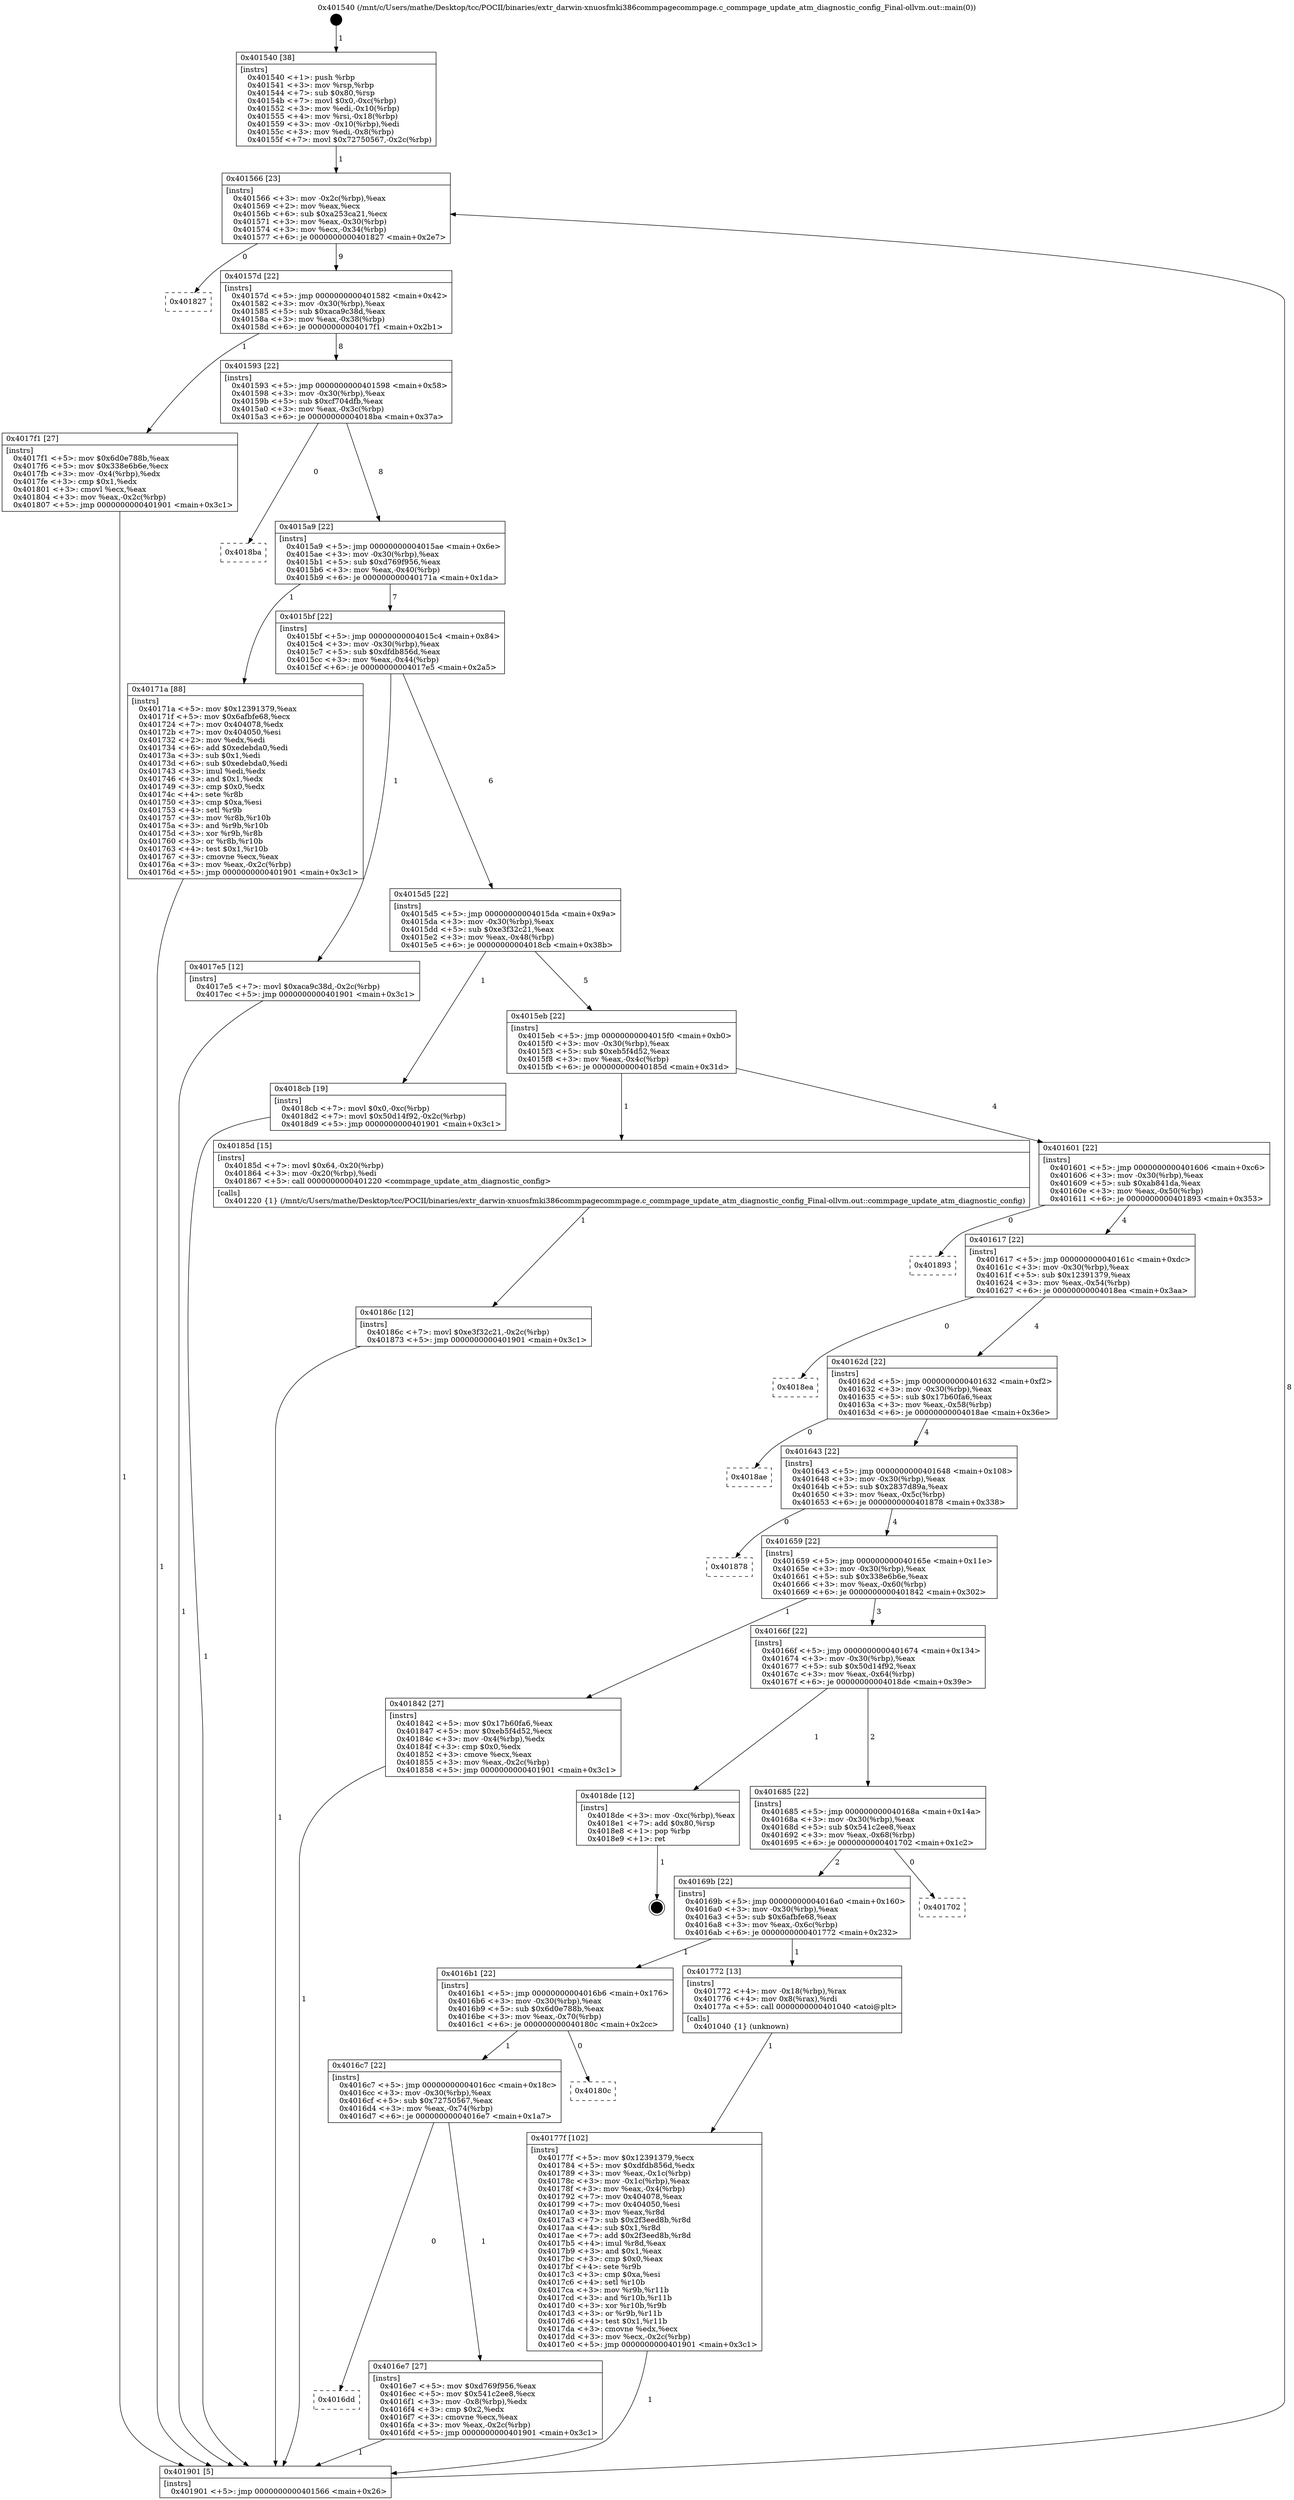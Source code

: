 digraph "0x401540" {
  label = "0x401540 (/mnt/c/Users/mathe/Desktop/tcc/POCII/binaries/extr_darwin-xnuosfmki386commpagecommpage.c_commpage_update_atm_diagnostic_config_Final-ollvm.out::main(0))"
  labelloc = "t"
  node[shape=record]

  Entry [label="",width=0.3,height=0.3,shape=circle,fillcolor=black,style=filled]
  "0x401566" [label="{
     0x401566 [23]\l
     | [instrs]\l
     &nbsp;&nbsp;0x401566 \<+3\>: mov -0x2c(%rbp),%eax\l
     &nbsp;&nbsp;0x401569 \<+2\>: mov %eax,%ecx\l
     &nbsp;&nbsp;0x40156b \<+6\>: sub $0xa253ca21,%ecx\l
     &nbsp;&nbsp;0x401571 \<+3\>: mov %eax,-0x30(%rbp)\l
     &nbsp;&nbsp;0x401574 \<+3\>: mov %ecx,-0x34(%rbp)\l
     &nbsp;&nbsp;0x401577 \<+6\>: je 0000000000401827 \<main+0x2e7\>\l
  }"]
  "0x401827" [label="{
     0x401827\l
  }", style=dashed]
  "0x40157d" [label="{
     0x40157d [22]\l
     | [instrs]\l
     &nbsp;&nbsp;0x40157d \<+5\>: jmp 0000000000401582 \<main+0x42\>\l
     &nbsp;&nbsp;0x401582 \<+3\>: mov -0x30(%rbp),%eax\l
     &nbsp;&nbsp;0x401585 \<+5\>: sub $0xaca9c38d,%eax\l
     &nbsp;&nbsp;0x40158a \<+3\>: mov %eax,-0x38(%rbp)\l
     &nbsp;&nbsp;0x40158d \<+6\>: je 00000000004017f1 \<main+0x2b1\>\l
  }"]
  Exit [label="",width=0.3,height=0.3,shape=circle,fillcolor=black,style=filled,peripheries=2]
  "0x4017f1" [label="{
     0x4017f1 [27]\l
     | [instrs]\l
     &nbsp;&nbsp;0x4017f1 \<+5\>: mov $0x6d0e788b,%eax\l
     &nbsp;&nbsp;0x4017f6 \<+5\>: mov $0x338e6b6e,%ecx\l
     &nbsp;&nbsp;0x4017fb \<+3\>: mov -0x4(%rbp),%edx\l
     &nbsp;&nbsp;0x4017fe \<+3\>: cmp $0x1,%edx\l
     &nbsp;&nbsp;0x401801 \<+3\>: cmovl %ecx,%eax\l
     &nbsp;&nbsp;0x401804 \<+3\>: mov %eax,-0x2c(%rbp)\l
     &nbsp;&nbsp;0x401807 \<+5\>: jmp 0000000000401901 \<main+0x3c1\>\l
  }"]
  "0x401593" [label="{
     0x401593 [22]\l
     | [instrs]\l
     &nbsp;&nbsp;0x401593 \<+5\>: jmp 0000000000401598 \<main+0x58\>\l
     &nbsp;&nbsp;0x401598 \<+3\>: mov -0x30(%rbp),%eax\l
     &nbsp;&nbsp;0x40159b \<+5\>: sub $0xcf704dfb,%eax\l
     &nbsp;&nbsp;0x4015a0 \<+3\>: mov %eax,-0x3c(%rbp)\l
     &nbsp;&nbsp;0x4015a3 \<+6\>: je 00000000004018ba \<main+0x37a\>\l
  }"]
  "0x40186c" [label="{
     0x40186c [12]\l
     | [instrs]\l
     &nbsp;&nbsp;0x40186c \<+7\>: movl $0xe3f32c21,-0x2c(%rbp)\l
     &nbsp;&nbsp;0x401873 \<+5\>: jmp 0000000000401901 \<main+0x3c1\>\l
  }"]
  "0x4018ba" [label="{
     0x4018ba\l
  }", style=dashed]
  "0x4015a9" [label="{
     0x4015a9 [22]\l
     | [instrs]\l
     &nbsp;&nbsp;0x4015a9 \<+5\>: jmp 00000000004015ae \<main+0x6e\>\l
     &nbsp;&nbsp;0x4015ae \<+3\>: mov -0x30(%rbp),%eax\l
     &nbsp;&nbsp;0x4015b1 \<+5\>: sub $0xd769f956,%eax\l
     &nbsp;&nbsp;0x4015b6 \<+3\>: mov %eax,-0x40(%rbp)\l
     &nbsp;&nbsp;0x4015b9 \<+6\>: je 000000000040171a \<main+0x1da\>\l
  }"]
  "0x40177f" [label="{
     0x40177f [102]\l
     | [instrs]\l
     &nbsp;&nbsp;0x40177f \<+5\>: mov $0x12391379,%ecx\l
     &nbsp;&nbsp;0x401784 \<+5\>: mov $0xdfdb856d,%edx\l
     &nbsp;&nbsp;0x401789 \<+3\>: mov %eax,-0x1c(%rbp)\l
     &nbsp;&nbsp;0x40178c \<+3\>: mov -0x1c(%rbp),%eax\l
     &nbsp;&nbsp;0x40178f \<+3\>: mov %eax,-0x4(%rbp)\l
     &nbsp;&nbsp;0x401792 \<+7\>: mov 0x404078,%eax\l
     &nbsp;&nbsp;0x401799 \<+7\>: mov 0x404050,%esi\l
     &nbsp;&nbsp;0x4017a0 \<+3\>: mov %eax,%r8d\l
     &nbsp;&nbsp;0x4017a3 \<+7\>: sub $0x2f3eed8b,%r8d\l
     &nbsp;&nbsp;0x4017aa \<+4\>: sub $0x1,%r8d\l
     &nbsp;&nbsp;0x4017ae \<+7\>: add $0x2f3eed8b,%r8d\l
     &nbsp;&nbsp;0x4017b5 \<+4\>: imul %r8d,%eax\l
     &nbsp;&nbsp;0x4017b9 \<+3\>: and $0x1,%eax\l
     &nbsp;&nbsp;0x4017bc \<+3\>: cmp $0x0,%eax\l
     &nbsp;&nbsp;0x4017bf \<+4\>: sete %r9b\l
     &nbsp;&nbsp;0x4017c3 \<+3\>: cmp $0xa,%esi\l
     &nbsp;&nbsp;0x4017c6 \<+4\>: setl %r10b\l
     &nbsp;&nbsp;0x4017ca \<+3\>: mov %r9b,%r11b\l
     &nbsp;&nbsp;0x4017cd \<+3\>: and %r10b,%r11b\l
     &nbsp;&nbsp;0x4017d0 \<+3\>: xor %r10b,%r9b\l
     &nbsp;&nbsp;0x4017d3 \<+3\>: or %r9b,%r11b\l
     &nbsp;&nbsp;0x4017d6 \<+4\>: test $0x1,%r11b\l
     &nbsp;&nbsp;0x4017da \<+3\>: cmovne %edx,%ecx\l
     &nbsp;&nbsp;0x4017dd \<+3\>: mov %ecx,-0x2c(%rbp)\l
     &nbsp;&nbsp;0x4017e0 \<+5\>: jmp 0000000000401901 \<main+0x3c1\>\l
  }"]
  "0x40171a" [label="{
     0x40171a [88]\l
     | [instrs]\l
     &nbsp;&nbsp;0x40171a \<+5\>: mov $0x12391379,%eax\l
     &nbsp;&nbsp;0x40171f \<+5\>: mov $0x6afbfe68,%ecx\l
     &nbsp;&nbsp;0x401724 \<+7\>: mov 0x404078,%edx\l
     &nbsp;&nbsp;0x40172b \<+7\>: mov 0x404050,%esi\l
     &nbsp;&nbsp;0x401732 \<+2\>: mov %edx,%edi\l
     &nbsp;&nbsp;0x401734 \<+6\>: add $0xedebda0,%edi\l
     &nbsp;&nbsp;0x40173a \<+3\>: sub $0x1,%edi\l
     &nbsp;&nbsp;0x40173d \<+6\>: sub $0xedebda0,%edi\l
     &nbsp;&nbsp;0x401743 \<+3\>: imul %edi,%edx\l
     &nbsp;&nbsp;0x401746 \<+3\>: and $0x1,%edx\l
     &nbsp;&nbsp;0x401749 \<+3\>: cmp $0x0,%edx\l
     &nbsp;&nbsp;0x40174c \<+4\>: sete %r8b\l
     &nbsp;&nbsp;0x401750 \<+3\>: cmp $0xa,%esi\l
     &nbsp;&nbsp;0x401753 \<+4\>: setl %r9b\l
     &nbsp;&nbsp;0x401757 \<+3\>: mov %r8b,%r10b\l
     &nbsp;&nbsp;0x40175a \<+3\>: and %r9b,%r10b\l
     &nbsp;&nbsp;0x40175d \<+3\>: xor %r9b,%r8b\l
     &nbsp;&nbsp;0x401760 \<+3\>: or %r8b,%r10b\l
     &nbsp;&nbsp;0x401763 \<+4\>: test $0x1,%r10b\l
     &nbsp;&nbsp;0x401767 \<+3\>: cmovne %ecx,%eax\l
     &nbsp;&nbsp;0x40176a \<+3\>: mov %eax,-0x2c(%rbp)\l
     &nbsp;&nbsp;0x40176d \<+5\>: jmp 0000000000401901 \<main+0x3c1\>\l
  }"]
  "0x4015bf" [label="{
     0x4015bf [22]\l
     | [instrs]\l
     &nbsp;&nbsp;0x4015bf \<+5\>: jmp 00000000004015c4 \<main+0x84\>\l
     &nbsp;&nbsp;0x4015c4 \<+3\>: mov -0x30(%rbp),%eax\l
     &nbsp;&nbsp;0x4015c7 \<+5\>: sub $0xdfdb856d,%eax\l
     &nbsp;&nbsp;0x4015cc \<+3\>: mov %eax,-0x44(%rbp)\l
     &nbsp;&nbsp;0x4015cf \<+6\>: je 00000000004017e5 \<main+0x2a5\>\l
  }"]
  "0x401540" [label="{
     0x401540 [38]\l
     | [instrs]\l
     &nbsp;&nbsp;0x401540 \<+1\>: push %rbp\l
     &nbsp;&nbsp;0x401541 \<+3\>: mov %rsp,%rbp\l
     &nbsp;&nbsp;0x401544 \<+7\>: sub $0x80,%rsp\l
     &nbsp;&nbsp;0x40154b \<+7\>: movl $0x0,-0xc(%rbp)\l
     &nbsp;&nbsp;0x401552 \<+3\>: mov %edi,-0x10(%rbp)\l
     &nbsp;&nbsp;0x401555 \<+4\>: mov %rsi,-0x18(%rbp)\l
     &nbsp;&nbsp;0x401559 \<+3\>: mov -0x10(%rbp),%edi\l
     &nbsp;&nbsp;0x40155c \<+3\>: mov %edi,-0x8(%rbp)\l
     &nbsp;&nbsp;0x40155f \<+7\>: movl $0x72750567,-0x2c(%rbp)\l
  }"]
  "0x4017e5" [label="{
     0x4017e5 [12]\l
     | [instrs]\l
     &nbsp;&nbsp;0x4017e5 \<+7\>: movl $0xaca9c38d,-0x2c(%rbp)\l
     &nbsp;&nbsp;0x4017ec \<+5\>: jmp 0000000000401901 \<main+0x3c1\>\l
  }"]
  "0x4015d5" [label="{
     0x4015d5 [22]\l
     | [instrs]\l
     &nbsp;&nbsp;0x4015d5 \<+5\>: jmp 00000000004015da \<main+0x9a\>\l
     &nbsp;&nbsp;0x4015da \<+3\>: mov -0x30(%rbp),%eax\l
     &nbsp;&nbsp;0x4015dd \<+5\>: sub $0xe3f32c21,%eax\l
     &nbsp;&nbsp;0x4015e2 \<+3\>: mov %eax,-0x48(%rbp)\l
     &nbsp;&nbsp;0x4015e5 \<+6\>: je 00000000004018cb \<main+0x38b\>\l
  }"]
  "0x401901" [label="{
     0x401901 [5]\l
     | [instrs]\l
     &nbsp;&nbsp;0x401901 \<+5\>: jmp 0000000000401566 \<main+0x26\>\l
  }"]
  "0x4018cb" [label="{
     0x4018cb [19]\l
     | [instrs]\l
     &nbsp;&nbsp;0x4018cb \<+7\>: movl $0x0,-0xc(%rbp)\l
     &nbsp;&nbsp;0x4018d2 \<+7\>: movl $0x50d14f92,-0x2c(%rbp)\l
     &nbsp;&nbsp;0x4018d9 \<+5\>: jmp 0000000000401901 \<main+0x3c1\>\l
  }"]
  "0x4015eb" [label="{
     0x4015eb [22]\l
     | [instrs]\l
     &nbsp;&nbsp;0x4015eb \<+5\>: jmp 00000000004015f0 \<main+0xb0\>\l
     &nbsp;&nbsp;0x4015f0 \<+3\>: mov -0x30(%rbp),%eax\l
     &nbsp;&nbsp;0x4015f3 \<+5\>: sub $0xeb5f4d52,%eax\l
     &nbsp;&nbsp;0x4015f8 \<+3\>: mov %eax,-0x4c(%rbp)\l
     &nbsp;&nbsp;0x4015fb \<+6\>: je 000000000040185d \<main+0x31d\>\l
  }"]
  "0x4016dd" [label="{
     0x4016dd\l
  }", style=dashed]
  "0x40185d" [label="{
     0x40185d [15]\l
     | [instrs]\l
     &nbsp;&nbsp;0x40185d \<+7\>: movl $0x64,-0x20(%rbp)\l
     &nbsp;&nbsp;0x401864 \<+3\>: mov -0x20(%rbp),%edi\l
     &nbsp;&nbsp;0x401867 \<+5\>: call 0000000000401220 \<commpage_update_atm_diagnostic_config\>\l
     | [calls]\l
     &nbsp;&nbsp;0x401220 \{1\} (/mnt/c/Users/mathe/Desktop/tcc/POCII/binaries/extr_darwin-xnuosfmki386commpagecommpage.c_commpage_update_atm_diagnostic_config_Final-ollvm.out::commpage_update_atm_diagnostic_config)\l
  }"]
  "0x401601" [label="{
     0x401601 [22]\l
     | [instrs]\l
     &nbsp;&nbsp;0x401601 \<+5\>: jmp 0000000000401606 \<main+0xc6\>\l
     &nbsp;&nbsp;0x401606 \<+3\>: mov -0x30(%rbp),%eax\l
     &nbsp;&nbsp;0x401609 \<+5\>: sub $0xab841da,%eax\l
     &nbsp;&nbsp;0x40160e \<+3\>: mov %eax,-0x50(%rbp)\l
     &nbsp;&nbsp;0x401611 \<+6\>: je 0000000000401893 \<main+0x353\>\l
  }"]
  "0x4016e7" [label="{
     0x4016e7 [27]\l
     | [instrs]\l
     &nbsp;&nbsp;0x4016e7 \<+5\>: mov $0xd769f956,%eax\l
     &nbsp;&nbsp;0x4016ec \<+5\>: mov $0x541c2ee8,%ecx\l
     &nbsp;&nbsp;0x4016f1 \<+3\>: mov -0x8(%rbp),%edx\l
     &nbsp;&nbsp;0x4016f4 \<+3\>: cmp $0x2,%edx\l
     &nbsp;&nbsp;0x4016f7 \<+3\>: cmovne %ecx,%eax\l
     &nbsp;&nbsp;0x4016fa \<+3\>: mov %eax,-0x2c(%rbp)\l
     &nbsp;&nbsp;0x4016fd \<+5\>: jmp 0000000000401901 \<main+0x3c1\>\l
  }"]
  "0x401893" [label="{
     0x401893\l
  }", style=dashed]
  "0x401617" [label="{
     0x401617 [22]\l
     | [instrs]\l
     &nbsp;&nbsp;0x401617 \<+5\>: jmp 000000000040161c \<main+0xdc\>\l
     &nbsp;&nbsp;0x40161c \<+3\>: mov -0x30(%rbp),%eax\l
     &nbsp;&nbsp;0x40161f \<+5\>: sub $0x12391379,%eax\l
     &nbsp;&nbsp;0x401624 \<+3\>: mov %eax,-0x54(%rbp)\l
     &nbsp;&nbsp;0x401627 \<+6\>: je 00000000004018ea \<main+0x3aa\>\l
  }"]
  "0x4016c7" [label="{
     0x4016c7 [22]\l
     | [instrs]\l
     &nbsp;&nbsp;0x4016c7 \<+5\>: jmp 00000000004016cc \<main+0x18c\>\l
     &nbsp;&nbsp;0x4016cc \<+3\>: mov -0x30(%rbp),%eax\l
     &nbsp;&nbsp;0x4016cf \<+5\>: sub $0x72750567,%eax\l
     &nbsp;&nbsp;0x4016d4 \<+3\>: mov %eax,-0x74(%rbp)\l
     &nbsp;&nbsp;0x4016d7 \<+6\>: je 00000000004016e7 \<main+0x1a7\>\l
  }"]
  "0x4018ea" [label="{
     0x4018ea\l
  }", style=dashed]
  "0x40162d" [label="{
     0x40162d [22]\l
     | [instrs]\l
     &nbsp;&nbsp;0x40162d \<+5\>: jmp 0000000000401632 \<main+0xf2\>\l
     &nbsp;&nbsp;0x401632 \<+3\>: mov -0x30(%rbp),%eax\l
     &nbsp;&nbsp;0x401635 \<+5\>: sub $0x17b60fa6,%eax\l
     &nbsp;&nbsp;0x40163a \<+3\>: mov %eax,-0x58(%rbp)\l
     &nbsp;&nbsp;0x40163d \<+6\>: je 00000000004018ae \<main+0x36e\>\l
  }"]
  "0x40180c" [label="{
     0x40180c\l
  }", style=dashed]
  "0x4018ae" [label="{
     0x4018ae\l
  }", style=dashed]
  "0x401643" [label="{
     0x401643 [22]\l
     | [instrs]\l
     &nbsp;&nbsp;0x401643 \<+5\>: jmp 0000000000401648 \<main+0x108\>\l
     &nbsp;&nbsp;0x401648 \<+3\>: mov -0x30(%rbp),%eax\l
     &nbsp;&nbsp;0x40164b \<+5\>: sub $0x2837d89a,%eax\l
     &nbsp;&nbsp;0x401650 \<+3\>: mov %eax,-0x5c(%rbp)\l
     &nbsp;&nbsp;0x401653 \<+6\>: je 0000000000401878 \<main+0x338\>\l
  }"]
  "0x4016b1" [label="{
     0x4016b1 [22]\l
     | [instrs]\l
     &nbsp;&nbsp;0x4016b1 \<+5\>: jmp 00000000004016b6 \<main+0x176\>\l
     &nbsp;&nbsp;0x4016b6 \<+3\>: mov -0x30(%rbp),%eax\l
     &nbsp;&nbsp;0x4016b9 \<+5\>: sub $0x6d0e788b,%eax\l
     &nbsp;&nbsp;0x4016be \<+3\>: mov %eax,-0x70(%rbp)\l
     &nbsp;&nbsp;0x4016c1 \<+6\>: je 000000000040180c \<main+0x2cc\>\l
  }"]
  "0x401878" [label="{
     0x401878\l
  }", style=dashed]
  "0x401659" [label="{
     0x401659 [22]\l
     | [instrs]\l
     &nbsp;&nbsp;0x401659 \<+5\>: jmp 000000000040165e \<main+0x11e\>\l
     &nbsp;&nbsp;0x40165e \<+3\>: mov -0x30(%rbp),%eax\l
     &nbsp;&nbsp;0x401661 \<+5\>: sub $0x338e6b6e,%eax\l
     &nbsp;&nbsp;0x401666 \<+3\>: mov %eax,-0x60(%rbp)\l
     &nbsp;&nbsp;0x401669 \<+6\>: je 0000000000401842 \<main+0x302\>\l
  }"]
  "0x401772" [label="{
     0x401772 [13]\l
     | [instrs]\l
     &nbsp;&nbsp;0x401772 \<+4\>: mov -0x18(%rbp),%rax\l
     &nbsp;&nbsp;0x401776 \<+4\>: mov 0x8(%rax),%rdi\l
     &nbsp;&nbsp;0x40177a \<+5\>: call 0000000000401040 \<atoi@plt\>\l
     | [calls]\l
     &nbsp;&nbsp;0x401040 \{1\} (unknown)\l
  }"]
  "0x401842" [label="{
     0x401842 [27]\l
     | [instrs]\l
     &nbsp;&nbsp;0x401842 \<+5\>: mov $0x17b60fa6,%eax\l
     &nbsp;&nbsp;0x401847 \<+5\>: mov $0xeb5f4d52,%ecx\l
     &nbsp;&nbsp;0x40184c \<+3\>: mov -0x4(%rbp),%edx\l
     &nbsp;&nbsp;0x40184f \<+3\>: cmp $0x0,%edx\l
     &nbsp;&nbsp;0x401852 \<+3\>: cmove %ecx,%eax\l
     &nbsp;&nbsp;0x401855 \<+3\>: mov %eax,-0x2c(%rbp)\l
     &nbsp;&nbsp;0x401858 \<+5\>: jmp 0000000000401901 \<main+0x3c1\>\l
  }"]
  "0x40166f" [label="{
     0x40166f [22]\l
     | [instrs]\l
     &nbsp;&nbsp;0x40166f \<+5\>: jmp 0000000000401674 \<main+0x134\>\l
     &nbsp;&nbsp;0x401674 \<+3\>: mov -0x30(%rbp),%eax\l
     &nbsp;&nbsp;0x401677 \<+5\>: sub $0x50d14f92,%eax\l
     &nbsp;&nbsp;0x40167c \<+3\>: mov %eax,-0x64(%rbp)\l
     &nbsp;&nbsp;0x40167f \<+6\>: je 00000000004018de \<main+0x39e\>\l
  }"]
  "0x40169b" [label="{
     0x40169b [22]\l
     | [instrs]\l
     &nbsp;&nbsp;0x40169b \<+5\>: jmp 00000000004016a0 \<main+0x160\>\l
     &nbsp;&nbsp;0x4016a0 \<+3\>: mov -0x30(%rbp),%eax\l
     &nbsp;&nbsp;0x4016a3 \<+5\>: sub $0x6afbfe68,%eax\l
     &nbsp;&nbsp;0x4016a8 \<+3\>: mov %eax,-0x6c(%rbp)\l
     &nbsp;&nbsp;0x4016ab \<+6\>: je 0000000000401772 \<main+0x232\>\l
  }"]
  "0x4018de" [label="{
     0x4018de [12]\l
     | [instrs]\l
     &nbsp;&nbsp;0x4018de \<+3\>: mov -0xc(%rbp),%eax\l
     &nbsp;&nbsp;0x4018e1 \<+7\>: add $0x80,%rsp\l
     &nbsp;&nbsp;0x4018e8 \<+1\>: pop %rbp\l
     &nbsp;&nbsp;0x4018e9 \<+1\>: ret\l
  }"]
  "0x401685" [label="{
     0x401685 [22]\l
     | [instrs]\l
     &nbsp;&nbsp;0x401685 \<+5\>: jmp 000000000040168a \<main+0x14a\>\l
     &nbsp;&nbsp;0x40168a \<+3\>: mov -0x30(%rbp),%eax\l
     &nbsp;&nbsp;0x40168d \<+5\>: sub $0x541c2ee8,%eax\l
     &nbsp;&nbsp;0x401692 \<+3\>: mov %eax,-0x68(%rbp)\l
     &nbsp;&nbsp;0x401695 \<+6\>: je 0000000000401702 \<main+0x1c2\>\l
  }"]
  "0x401702" [label="{
     0x401702\l
  }", style=dashed]
  Entry -> "0x401540" [label=" 1"]
  "0x401566" -> "0x401827" [label=" 0"]
  "0x401566" -> "0x40157d" [label=" 9"]
  "0x4018de" -> Exit [label=" 1"]
  "0x40157d" -> "0x4017f1" [label=" 1"]
  "0x40157d" -> "0x401593" [label=" 8"]
  "0x4018cb" -> "0x401901" [label=" 1"]
  "0x401593" -> "0x4018ba" [label=" 0"]
  "0x401593" -> "0x4015a9" [label=" 8"]
  "0x40186c" -> "0x401901" [label=" 1"]
  "0x4015a9" -> "0x40171a" [label=" 1"]
  "0x4015a9" -> "0x4015bf" [label=" 7"]
  "0x40185d" -> "0x40186c" [label=" 1"]
  "0x4015bf" -> "0x4017e5" [label=" 1"]
  "0x4015bf" -> "0x4015d5" [label=" 6"]
  "0x401842" -> "0x401901" [label=" 1"]
  "0x4015d5" -> "0x4018cb" [label=" 1"]
  "0x4015d5" -> "0x4015eb" [label=" 5"]
  "0x4017f1" -> "0x401901" [label=" 1"]
  "0x4015eb" -> "0x40185d" [label=" 1"]
  "0x4015eb" -> "0x401601" [label=" 4"]
  "0x4017e5" -> "0x401901" [label=" 1"]
  "0x401601" -> "0x401893" [label=" 0"]
  "0x401601" -> "0x401617" [label=" 4"]
  "0x40177f" -> "0x401901" [label=" 1"]
  "0x401617" -> "0x4018ea" [label=" 0"]
  "0x401617" -> "0x40162d" [label=" 4"]
  "0x40171a" -> "0x401901" [label=" 1"]
  "0x40162d" -> "0x4018ae" [label=" 0"]
  "0x40162d" -> "0x401643" [label=" 4"]
  "0x401901" -> "0x401566" [label=" 8"]
  "0x401643" -> "0x401878" [label=" 0"]
  "0x401643" -> "0x401659" [label=" 4"]
  "0x4016e7" -> "0x401901" [label=" 1"]
  "0x401659" -> "0x401842" [label=" 1"]
  "0x401659" -> "0x40166f" [label=" 3"]
  "0x4016c7" -> "0x4016dd" [label=" 0"]
  "0x40166f" -> "0x4018de" [label=" 1"]
  "0x40166f" -> "0x401685" [label=" 2"]
  "0x401772" -> "0x40177f" [label=" 1"]
  "0x401685" -> "0x401702" [label=" 0"]
  "0x401685" -> "0x40169b" [label=" 2"]
  "0x4016c7" -> "0x4016e7" [label=" 1"]
  "0x40169b" -> "0x401772" [label=" 1"]
  "0x40169b" -> "0x4016b1" [label=" 1"]
  "0x401540" -> "0x401566" [label=" 1"]
  "0x4016b1" -> "0x40180c" [label=" 0"]
  "0x4016b1" -> "0x4016c7" [label=" 1"]
}
